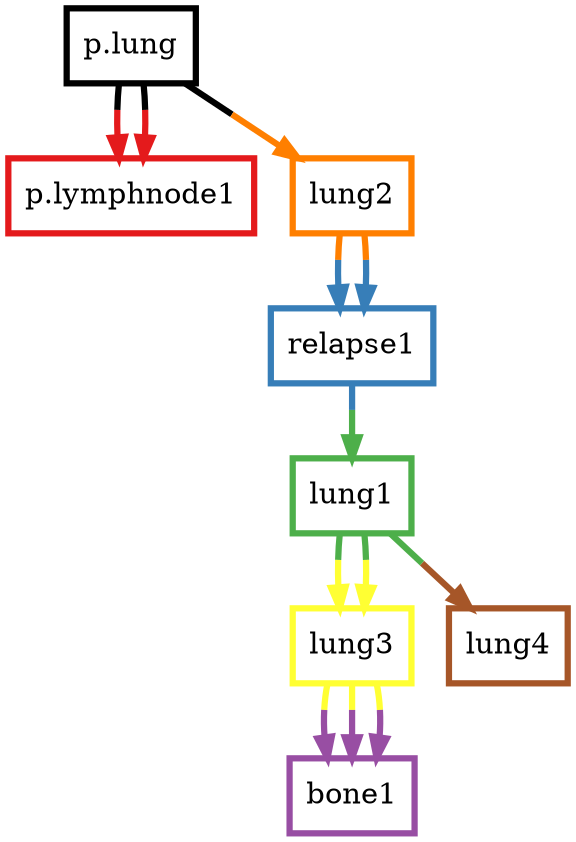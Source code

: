 digraph G {
	0 [shape=box,penwidth=3,colorscheme=set19,color=0,label="p.lung"]
	1 [shape=box,penwidth=3,colorscheme=set19,color=1,label="p.lymphnode1"]
	2 [shape=box,penwidth=3,colorscheme=set19,color=2,label="relapse1"]
	3 [shape=box,penwidth=3,colorscheme=set19,color=3,label="lung1"]
	4 [shape=box,penwidth=3,colorscheme=set19,color=4,label="bone1"]
	5 [shape=box,penwidth=3,colorscheme=set19,color=5,label="lung2"]
	6 [shape=box,penwidth=3,colorscheme=set19,color=6,label="lung3"]
	7 [shape=box,penwidth=3,colorscheme=set19,color=7,label="lung4"]
	0 -> 1 [penwidth=3,colorscheme=set19,color="0;0.5:1"]
	0 -> 1 [penwidth=3,colorscheme=set19,color="0;0.5:1"]
	0 -> 5 [penwidth=3,colorscheme=set19,color="0;0.5:5"]
	2 -> 3 [penwidth=3,colorscheme=set19,color="2;0.5:3"]
	3 -> 6 [penwidth=3,colorscheme=set19,color="3;0.5:6"]
	3 -> 6 [penwidth=3,colorscheme=set19,color="3;0.5:6"]
	3 -> 7 [penwidth=3,colorscheme=set19,color="3;0.5:7"]
	5 -> 2 [penwidth=3,colorscheme=set19,color="5;0.5:2"]
	5 -> 2 [penwidth=3,colorscheme=set19,color="5;0.5:2"]
	6 -> 4 [penwidth=3,colorscheme=set19,color="6;0.5:4"]
	6 -> 4 [penwidth=3,colorscheme=set19,color="6;0.5:4"]
	6 -> 4 [penwidth=3,colorscheme=set19,color="6;0.5:4"]
}
